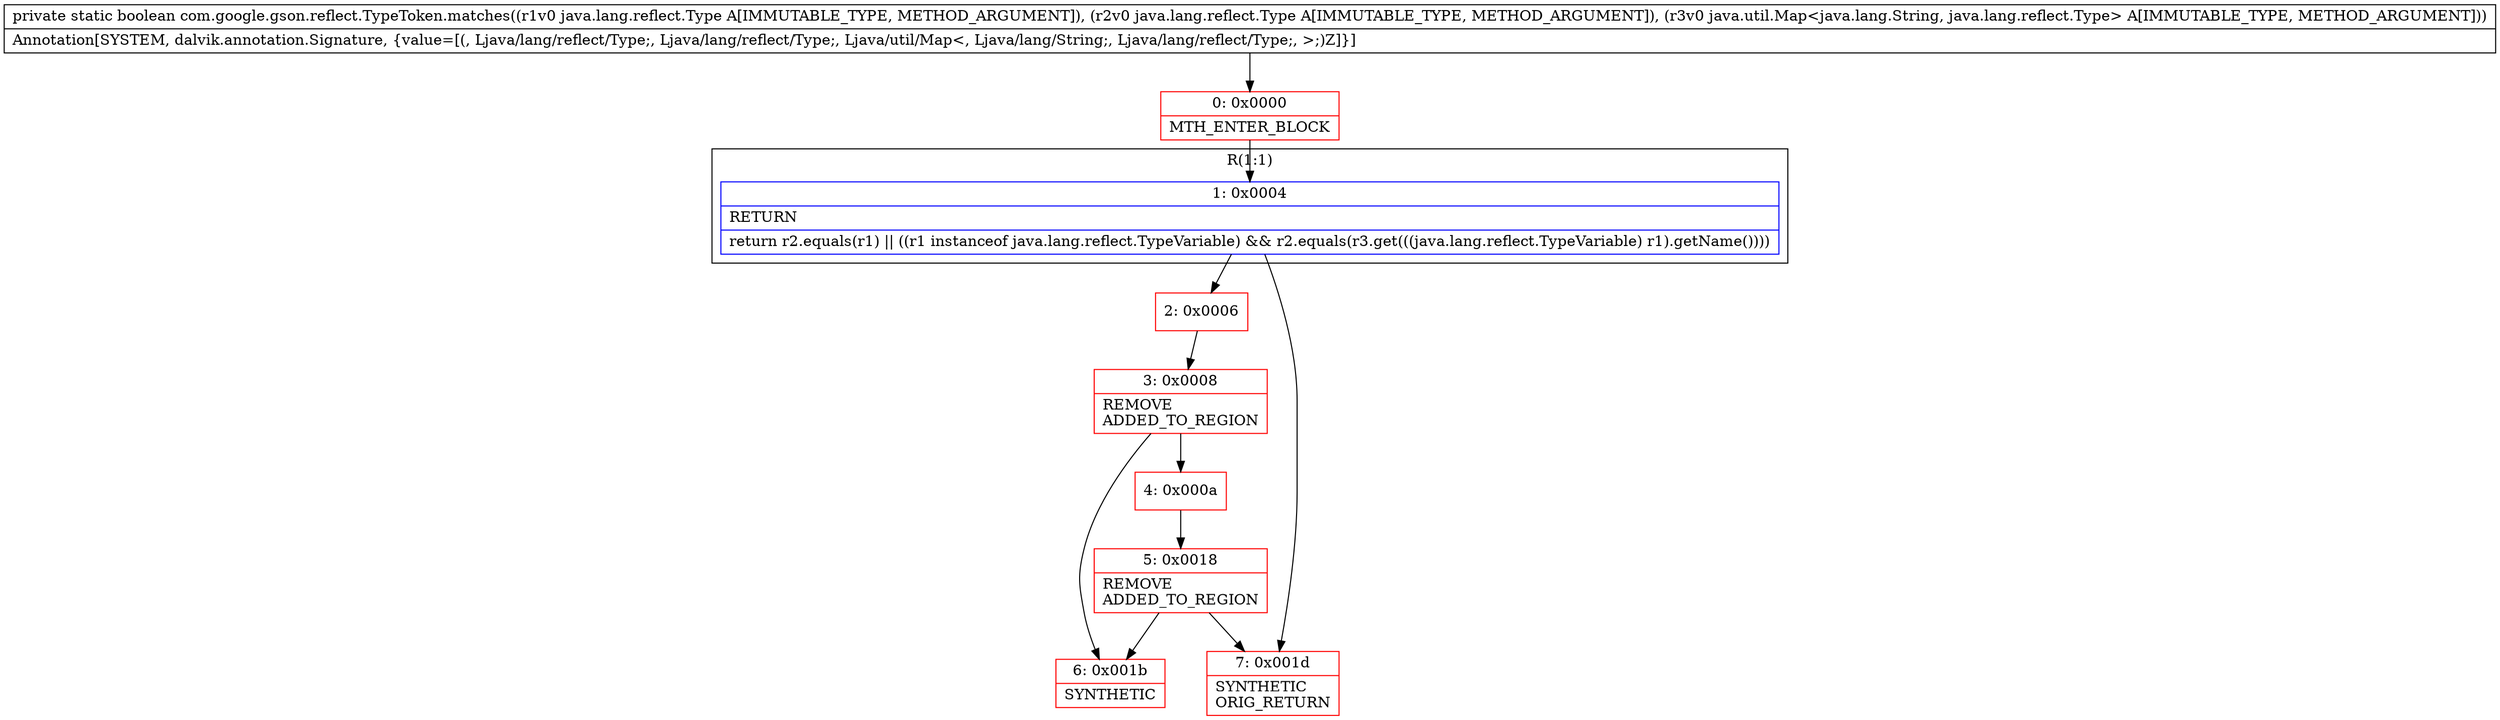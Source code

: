 digraph "CFG forcom.google.gson.reflect.TypeToken.matches(Ljava\/lang\/reflect\/Type;Ljava\/lang\/reflect\/Type;Ljava\/util\/Map;)Z" {
subgraph cluster_Region_1448310089 {
label = "R(1:1)";
node [shape=record,color=blue];
Node_1 [shape=record,label="{1\:\ 0x0004|RETURN\l|return r2.equals(r1) \|\| ((r1 instanceof java.lang.reflect.TypeVariable) && r2.equals(r3.get(((java.lang.reflect.TypeVariable) r1).getName())))\l}"];
}
Node_0 [shape=record,color=red,label="{0\:\ 0x0000|MTH_ENTER_BLOCK\l}"];
Node_2 [shape=record,color=red,label="{2\:\ 0x0006}"];
Node_3 [shape=record,color=red,label="{3\:\ 0x0008|REMOVE\lADDED_TO_REGION\l}"];
Node_4 [shape=record,color=red,label="{4\:\ 0x000a}"];
Node_5 [shape=record,color=red,label="{5\:\ 0x0018|REMOVE\lADDED_TO_REGION\l}"];
Node_6 [shape=record,color=red,label="{6\:\ 0x001b|SYNTHETIC\l}"];
Node_7 [shape=record,color=red,label="{7\:\ 0x001d|SYNTHETIC\lORIG_RETURN\l}"];
MethodNode[shape=record,label="{private static boolean com.google.gson.reflect.TypeToken.matches((r1v0 java.lang.reflect.Type A[IMMUTABLE_TYPE, METHOD_ARGUMENT]), (r2v0 java.lang.reflect.Type A[IMMUTABLE_TYPE, METHOD_ARGUMENT]), (r3v0 java.util.Map\<java.lang.String, java.lang.reflect.Type\> A[IMMUTABLE_TYPE, METHOD_ARGUMENT]))  | Annotation[SYSTEM, dalvik.annotation.Signature, \{value=[(, Ljava\/lang\/reflect\/Type;, Ljava\/lang\/reflect\/Type;, Ljava\/util\/Map\<, Ljava\/lang\/String;, Ljava\/lang\/reflect\/Type;, \>;)Z]\}]\l}"];
MethodNode -> Node_0;
Node_1 -> Node_2;
Node_1 -> Node_7;
Node_0 -> Node_1;
Node_2 -> Node_3;
Node_3 -> Node_4;
Node_3 -> Node_6;
Node_4 -> Node_5;
Node_5 -> Node_6;
Node_5 -> Node_7;
}

